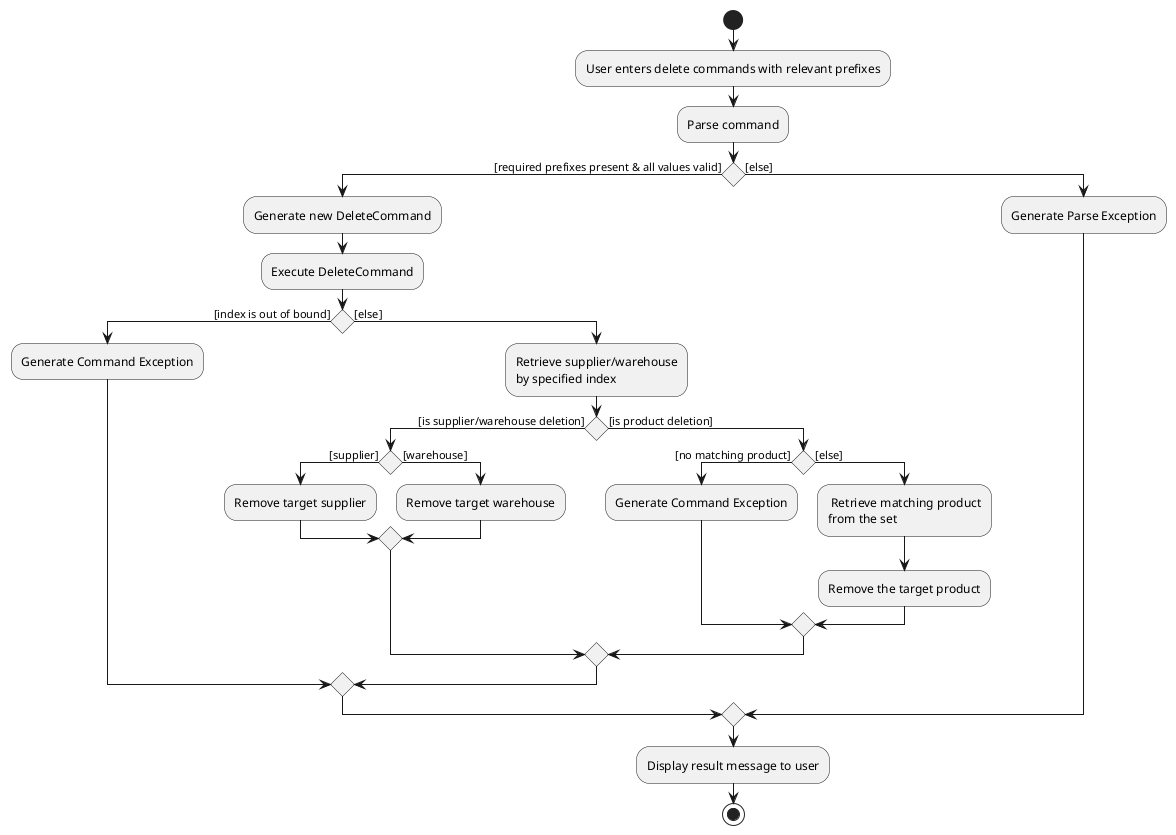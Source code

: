 @startuml
start
:User enters delete commands with relevant prefixes;
:Parse command;

'Since the beta syntax does not support placing the condition outside the
'diamond we place it as the true branch instead.

if () then ([required prefixes present & all values valid])
    :Generate new DeleteCommand;
    :Execute DeleteCommand;
    if () then ([index is out of bound])
        :Generate Command Exception;

    else ([else])
        :Retrieve supplier/warehouse
        by specified index;
        if () then ([is supplier/warehouse deletion])
            if () then([supplier])
            :Remove target supplier;
            else ([warehouse])
            :Remove target warehouse;
            endif
        else ([is product deletion])
            if () then ([no matching product])
                :Generate Command Exception;
            else ([else])
                : Retrieve matching product
                from the set;
                :Remove the target product;
            endif
        endif
    endif
else ([else])
    :Generate Parse Exception;
endif
:Display result message to user;
stop
@enduml
